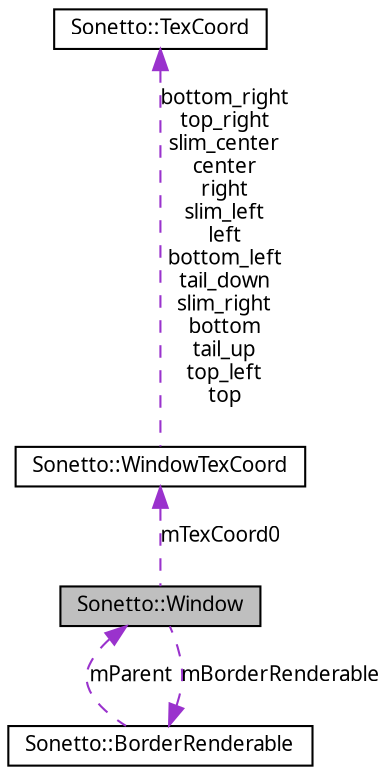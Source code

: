 digraph G
{
  bgcolor="transparent";
  edge [fontname="FreeSans.ttf",fontsize=10,labelfontname="FreeSans.ttf",labelfontsize=10];
  node [fontname="FreeSans.ttf",fontsize=10,shape=record];
  Node1 [label="Sonetto::Window",height=0.2,width=0.4,color="black", fillcolor="grey75", style="filled" fontcolor="black"];
  Node2 -> Node1 [dir=back,color="darkorchid3",fontsize=10,style="dashed",label="mTexCoord0",fontname="FreeSans.ttf"];
  Node2 [label="Sonetto::WindowTexCoord",height=0.2,width=0.4,color="black",URL="$struct_sonetto_1_1_window_tex_coord.html"];
  Node3 -> Node2 [dir=back,color="darkorchid3",fontsize=10,style="dashed",label="bottom_right\ntop_right\nslim_center\ncenter\nright\nslim_left\nleft\nbottom_left\ntail_down\nslim_right\nbottom\ntail_up\ntop_left\ntop",fontname="FreeSans.ttf"];
  Node3 [label="Sonetto::TexCoord",height=0.2,width=0.4,color="black",URL="$struct_sonetto_1_1_tex_coord.html"];
  Node4 -> Node1 [dir=back,color="darkorchid3",fontsize=10,style="dashed",label="mBorderRenderable",fontname="FreeSans.ttf"];
  Node4 [label="Sonetto::BorderRenderable",height=0.2,width=0.4,color="black",URL="$class_sonetto_1_1_border_renderable.html"];
  Node1 -> Node4 [dir=back,color="darkorchid3",fontsize=10,style="dashed",label="mParent",fontname="FreeSans.ttf"];
}
